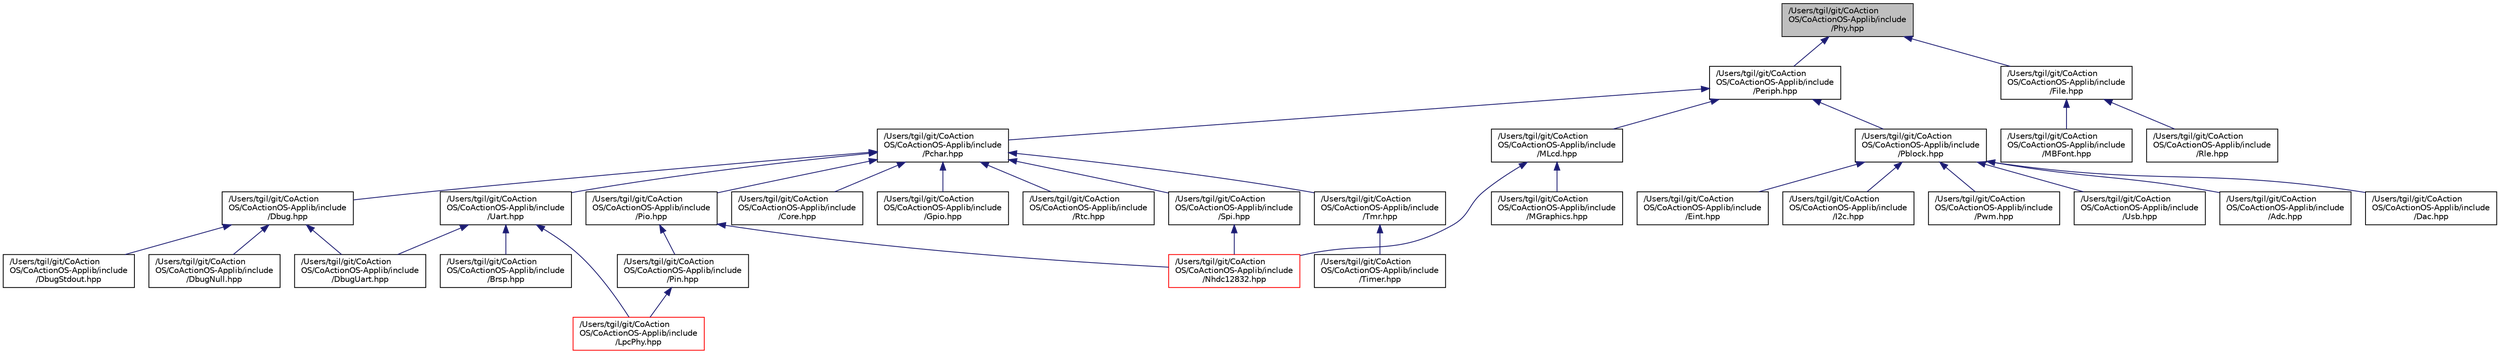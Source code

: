 digraph "/Users/tgil/git/CoActionOS/CoActionOS-Applib/include/Phy.hpp"
{
  bgcolor="transparent";
  edge [fontname="Helvetica",fontsize="10",labelfontname="Helvetica",labelfontsize="10"];
  node [fontname="Helvetica",fontsize="10",shape=record];
  Node1 [label="/Users/tgil/git/CoAction\lOS/CoActionOS-Applib/include\l/Phy.hpp",height=0.2,width=0.4,color="black", fillcolor="grey75", style="filled" fontcolor="black"];
  Node1 -> Node2 [dir="back",color="midnightblue",fontsize="10",style="solid",fontname="Helvetica"];
  Node2 [label="/Users/tgil/git/CoAction\lOS/CoActionOS-Applib/include\l/Periph.hpp",height=0.2,width=0.4,color="black",URL="$_periph_8hpp.html"];
  Node2 -> Node3 [dir="back",color="midnightblue",fontsize="10",style="solid",fontname="Helvetica"];
  Node3 [label="/Users/tgil/git/CoAction\lOS/CoActionOS-Applib/include\l/Pblock.hpp",height=0.2,width=0.4,color="black",URL="$_pblock_8hpp.html"];
  Node3 -> Node4 [dir="back",color="midnightblue",fontsize="10",style="solid",fontname="Helvetica"];
  Node4 [label="/Users/tgil/git/CoAction\lOS/CoActionOS-Applib/include\l/Adc.hpp",height=0.2,width=0.4,color="black",URL="$_adc_8hpp.html"];
  Node3 -> Node5 [dir="back",color="midnightblue",fontsize="10",style="solid",fontname="Helvetica"];
  Node5 [label="/Users/tgil/git/CoAction\lOS/CoActionOS-Applib/include\l/Dac.hpp",height=0.2,width=0.4,color="black",URL="$_dac_8hpp.html"];
  Node3 -> Node6 [dir="back",color="midnightblue",fontsize="10",style="solid",fontname="Helvetica"];
  Node6 [label="/Users/tgil/git/CoAction\lOS/CoActionOS-Applib/include\l/Eint.hpp",height=0.2,width=0.4,color="black",URL="$_eint_8hpp.html"];
  Node3 -> Node7 [dir="back",color="midnightblue",fontsize="10",style="solid",fontname="Helvetica"];
  Node7 [label="/Users/tgil/git/CoAction\lOS/CoActionOS-Applib/include\l/I2c.hpp",height=0.2,width=0.4,color="black",URL="$_i2c_8hpp.html"];
  Node3 -> Node8 [dir="back",color="midnightblue",fontsize="10",style="solid",fontname="Helvetica"];
  Node8 [label="/Users/tgil/git/CoAction\lOS/CoActionOS-Applib/include\l/Pwm.hpp",height=0.2,width=0.4,color="black",URL="$_pwm_8hpp.html"];
  Node3 -> Node9 [dir="back",color="midnightblue",fontsize="10",style="solid",fontname="Helvetica"];
  Node9 [label="/Users/tgil/git/CoAction\lOS/CoActionOS-Applib/include\l/Usb.hpp",height=0.2,width=0.4,color="black",URL="$_usb_8hpp.html"];
  Node2 -> Node10 [dir="back",color="midnightblue",fontsize="10",style="solid",fontname="Helvetica"];
  Node10 [label="/Users/tgil/git/CoAction\lOS/CoActionOS-Applib/include\l/Pchar.hpp",height=0.2,width=0.4,color="black",URL="$_pchar_8hpp.html"];
  Node10 -> Node11 [dir="back",color="midnightblue",fontsize="10",style="solid",fontname="Helvetica"];
  Node11 [label="/Users/tgil/git/CoAction\lOS/CoActionOS-Applib/include\l/Uart.hpp",height=0.2,width=0.4,color="black",URL="$_uart_8hpp.html"];
  Node11 -> Node12 [dir="back",color="midnightblue",fontsize="10",style="solid",fontname="Helvetica"];
  Node12 [label="/Users/tgil/git/CoAction\lOS/CoActionOS-Applib/include\l/Brsp.hpp",height=0.2,width=0.4,color="black",URL="$_brsp_8hpp.html"];
  Node11 -> Node13 [dir="back",color="midnightblue",fontsize="10",style="solid",fontname="Helvetica"];
  Node13 [label="/Users/tgil/git/CoAction\lOS/CoActionOS-Applib/include\l/DbugUart.hpp",height=0.2,width=0.4,color="black",URL="$_dbug_uart_8hpp.html"];
  Node11 -> Node14 [dir="back",color="midnightblue",fontsize="10",style="solid",fontname="Helvetica"];
  Node14 [label="/Users/tgil/git/CoAction\lOS/CoActionOS-Applib/include\l/LpcPhy.hpp",height=0.2,width=0.4,color="red",URL="$_lpc_phy_8hpp_source.html"];
  Node10 -> Node15 [dir="back",color="midnightblue",fontsize="10",style="solid",fontname="Helvetica"];
  Node15 [label="/Users/tgil/git/CoAction\lOS/CoActionOS-Applib/include\l/Core.hpp",height=0.2,width=0.4,color="black",URL="$_core_8hpp.html"];
  Node10 -> Node16 [dir="back",color="midnightblue",fontsize="10",style="solid",fontname="Helvetica"];
  Node16 [label="/Users/tgil/git/CoAction\lOS/CoActionOS-Applib/include\l/Dbug.hpp",height=0.2,width=0.4,color="black",URL="$_dbug_8hpp.html"];
  Node16 -> Node17 [dir="back",color="midnightblue",fontsize="10",style="solid",fontname="Helvetica"];
  Node17 [label="/Users/tgil/git/CoAction\lOS/CoActionOS-Applib/include\l/DbugNull.hpp",height=0.2,width=0.4,color="black",URL="$_dbug_null_8hpp.html"];
  Node16 -> Node18 [dir="back",color="midnightblue",fontsize="10",style="solid",fontname="Helvetica"];
  Node18 [label="/Users/tgil/git/CoAction\lOS/CoActionOS-Applib/include\l/DbugStdout.hpp",height=0.2,width=0.4,color="black",URL="$_dbug_stdout_8hpp.html"];
  Node16 -> Node13 [dir="back",color="midnightblue",fontsize="10",style="solid",fontname="Helvetica"];
  Node10 -> Node19 [dir="back",color="midnightblue",fontsize="10",style="solid",fontname="Helvetica"];
  Node19 [label="/Users/tgil/git/CoAction\lOS/CoActionOS-Applib/include\l/Pio.hpp",height=0.2,width=0.4,color="black",URL="$_pio_8hpp.html"];
  Node19 -> Node20 [dir="back",color="midnightblue",fontsize="10",style="solid",fontname="Helvetica"];
  Node20 [label="/Users/tgil/git/CoAction\lOS/CoActionOS-Applib/include\l/Nhdc12832.hpp",height=0.2,width=0.4,color="red",URL="$_nhdc12832_8hpp_source.html"];
  Node19 -> Node21 [dir="back",color="midnightblue",fontsize="10",style="solid",fontname="Helvetica"];
  Node21 [label="/Users/tgil/git/CoAction\lOS/CoActionOS-Applib/include\l/Pin.hpp",height=0.2,width=0.4,color="black",URL="$_pin_8hpp.html"];
  Node21 -> Node14 [dir="back",color="midnightblue",fontsize="10",style="solid",fontname="Helvetica"];
  Node10 -> Node22 [dir="back",color="midnightblue",fontsize="10",style="solid",fontname="Helvetica"];
  Node22 [label="/Users/tgil/git/CoAction\lOS/CoActionOS-Applib/include\l/Spi.hpp",height=0.2,width=0.4,color="black",URL="$_spi_8hpp.html"];
  Node22 -> Node20 [dir="back",color="midnightblue",fontsize="10",style="solid",fontname="Helvetica"];
  Node10 -> Node23 [dir="back",color="midnightblue",fontsize="10",style="solid",fontname="Helvetica"];
  Node23 [label="/Users/tgil/git/CoAction\lOS/CoActionOS-Applib/include\l/Gpio.hpp",height=0.2,width=0.4,color="black",URL="$_gpio_8hpp_source.html"];
  Node10 -> Node24 [dir="back",color="midnightblue",fontsize="10",style="solid",fontname="Helvetica"];
  Node24 [label="/Users/tgil/git/CoAction\lOS/CoActionOS-Applib/include\l/Rtc.hpp",height=0.2,width=0.4,color="black",URL="$_rtc_8hpp.html"];
  Node10 -> Node25 [dir="back",color="midnightblue",fontsize="10",style="solid",fontname="Helvetica"];
  Node25 [label="/Users/tgil/git/CoAction\lOS/CoActionOS-Applib/include\l/Tmr.hpp",height=0.2,width=0.4,color="black",URL="$_tmr_8hpp.html"];
  Node25 -> Node26 [dir="back",color="midnightblue",fontsize="10",style="solid",fontname="Helvetica"];
  Node26 [label="/Users/tgil/git/CoAction\lOS/CoActionOS-Applib/include\l/Timer.hpp",height=0.2,width=0.4,color="black",URL="$_timer_8hpp.html"];
  Node2 -> Node27 [dir="back",color="midnightblue",fontsize="10",style="solid",fontname="Helvetica"];
  Node27 [label="/Users/tgil/git/CoAction\lOS/CoActionOS-Applib/include\l/MLcd.hpp",height=0.2,width=0.4,color="black",URL="$_m_lcd_8hpp_source.html"];
  Node27 -> Node20 [dir="back",color="midnightblue",fontsize="10",style="solid",fontname="Helvetica"];
  Node27 -> Node28 [dir="back",color="midnightblue",fontsize="10",style="solid",fontname="Helvetica"];
  Node28 [label="/Users/tgil/git/CoAction\lOS/CoActionOS-Applib/include\l/MGraphics.hpp",height=0.2,width=0.4,color="black",URL="$_m_graphics_8hpp_source.html"];
  Node1 -> Node29 [dir="back",color="midnightblue",fontsize="10",style="solid",fontname="Helvetica"];
  Node29 [label="/Users/tgil/git/CoAction\lOS/CoActionOS-Applib/include\l/File.hpp",height=0.2,width=0.4,color="black",URL="$_file_8hpp.html"];
  Node29 -> Node30 [dir="back",color="midnightblue",fontsize="10",style="solid",fontname="Helvetica"];
  Node30 [label="/Users/tgil/git/CoAction\lOS/CoActionOS-Applib/include\l/MBFont.hpp",height=0.2,width=0.4,color="black",URL="$_m_b_font_8hpp_source.html"];
  Node29 -> Node31 [dir="back",color="midnightblue",fontsize="10",style="solid",fontname="Helvetica"];
  Node31 [label="/Users/tgil/git/CoAction\lOS/CoActionOS-Applib/include\l/Rle.hpp",height=0.2,width=0.4,color="black",URL="$_rle_8hpp_source.html"];
}

